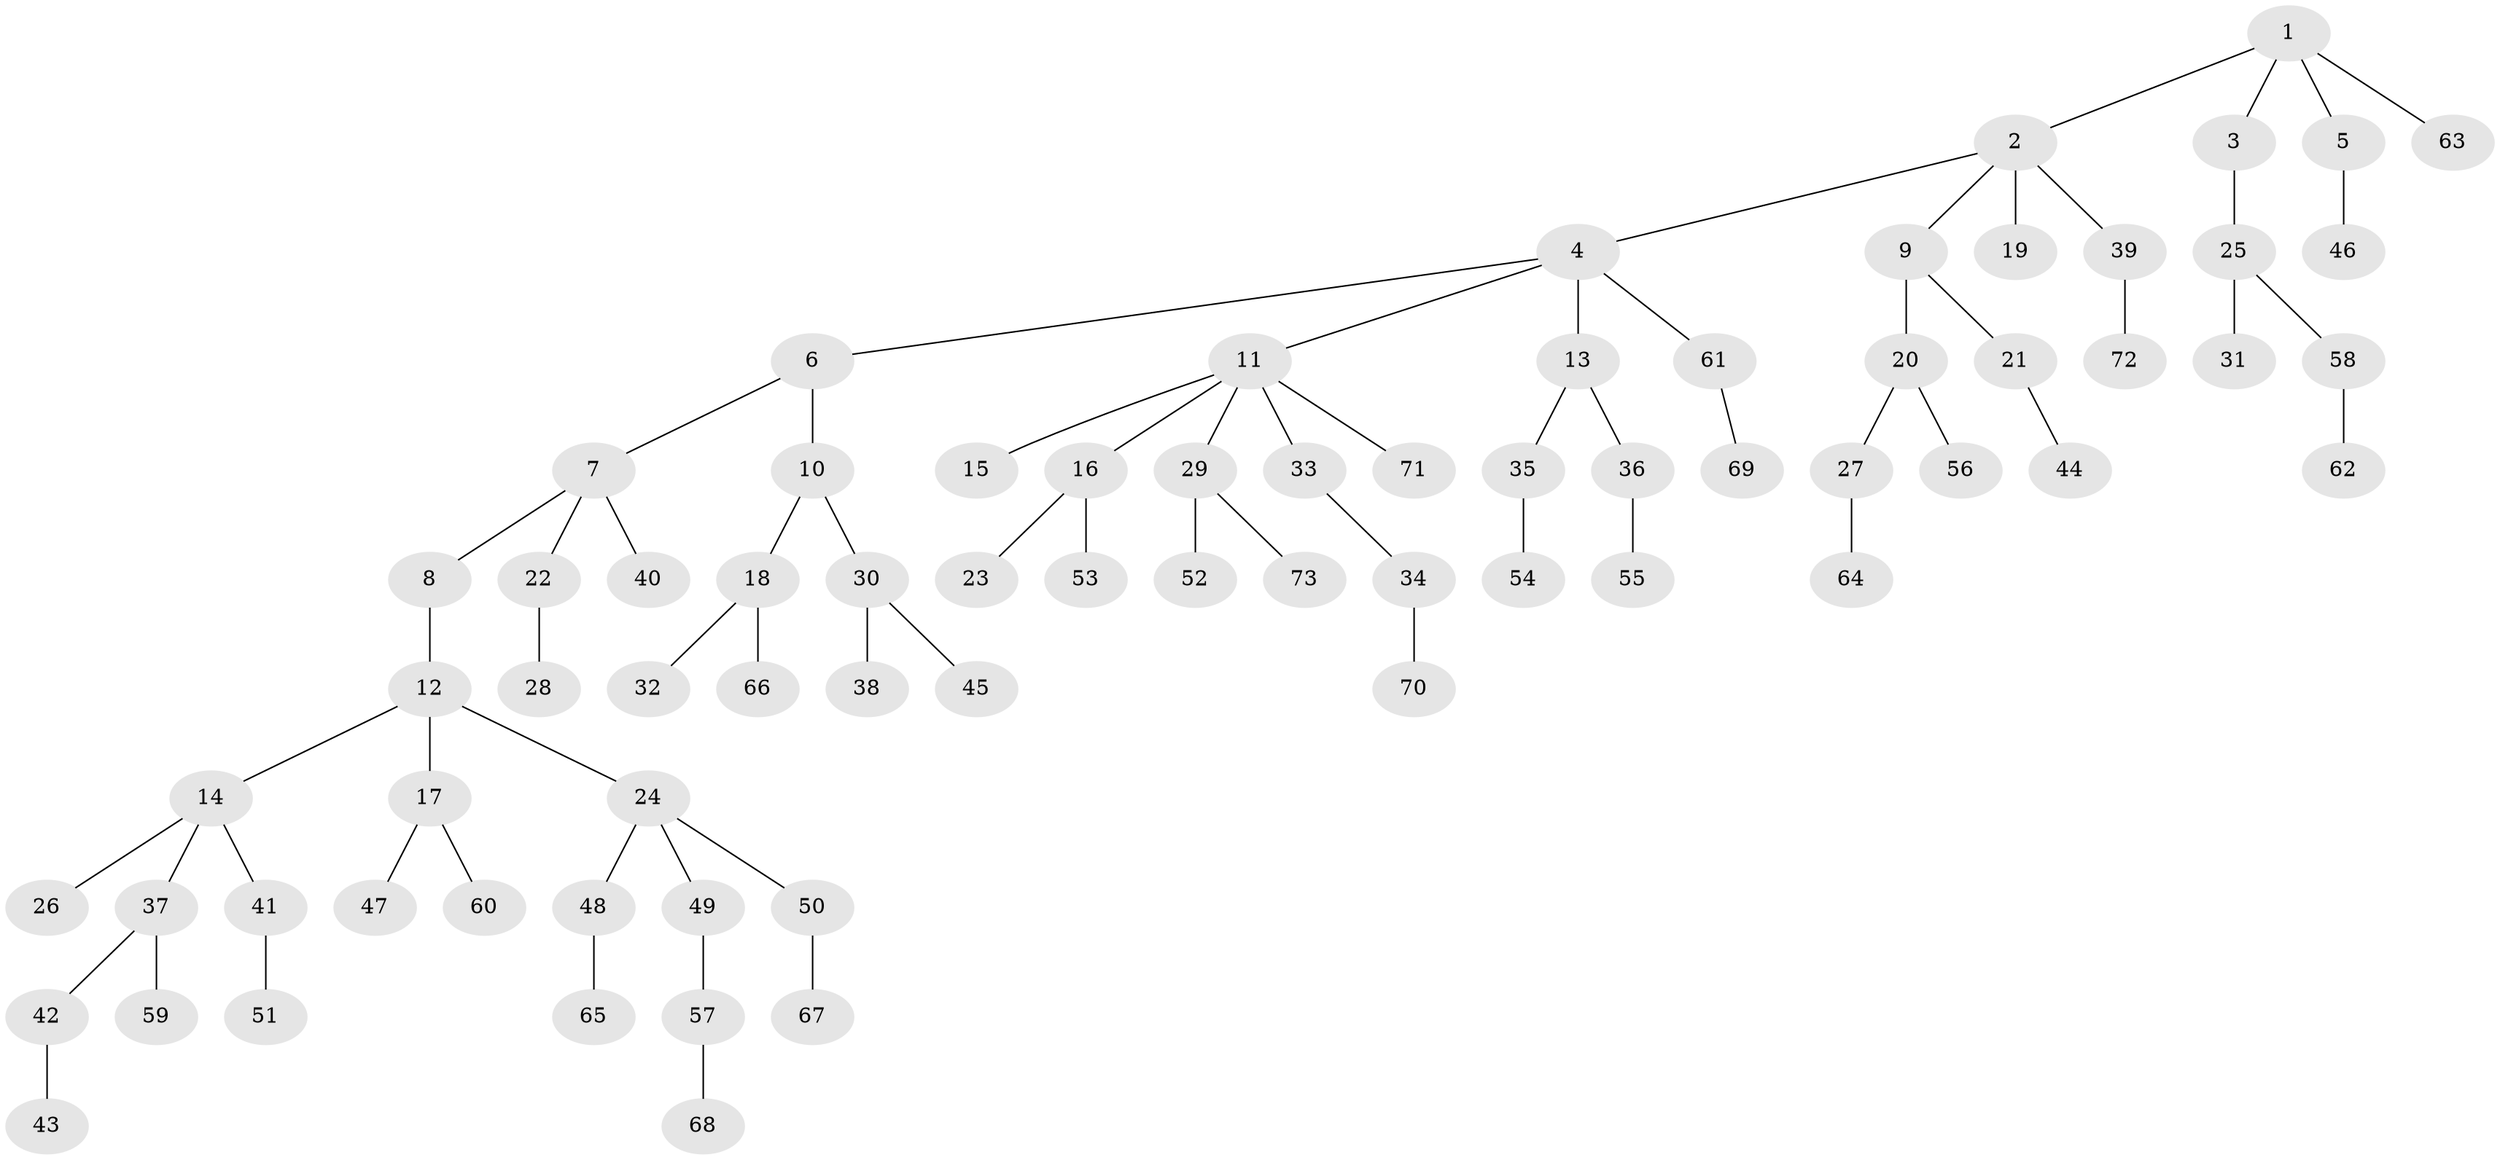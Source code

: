// coarse degree distribution, {3: 0.044444444444444446, 4: 0.13333333333333333, 2: 0.13333333333333333, 6: 0.022222222222222223, 1: 0.6222222222222222, 7: 0.022222222222222223, 5: 0.022222222222222223}
// Generated by graph-tools (version 1.1) at 2025/52/02/27/25 19:52:12]
// undirected, 73 vertices, 72 edges
graph export_dot {
graph [start="1"]
  node [color=gray90,style=filled];
  1;
  2;
  3;
  4;
  5;
  6;
  7;
  8;
  9;
  10;
  11;
  12;
  13;
  14;
  15;
  16;
  17;
  18;
  19;
  20;
  21;
  22;
  23;
  24;
  25;
  26;
  27;
  28;
  29;
  30;
  31;
  32;
  33;
  34;
  35;
  36;
  37;
  38;
  39;
  40;
  41;
  42;
  43;
  44;
  45;
  46;
  47;
  48;
  49;
  50;
  51;
  52;
  53;
  54;
  55;
  56;
  57;
  58;
  59;
  60;
  61;
  62;
  63;
  64;
  65;
  66;
  67;
  68;
  69;
  70;
  71;
  72;
  73;
  1 -- 2;
  1 -- 3;
  1 -- 5;
  1 -- 63;
  2 -- 4;
  2 -- 9;
  2 -- 19;
  2 -- 39;
  3 -- 25;
  4 -- 6;
  4 -- 11;
  4 -- 13;
  4 -- 61;
  5 -- 46;
  6 -- 7;
  6 -- 10;
  7 -- 8;
  7 -- 22;
  7 -- 40;
  8 -- 12;
  9 -- 20;
  9 -- 21;
  10 -- 18;
  10 -- 30;
  11 -- 15;
  11 -- 16;
  11 -- 29;
  11 -- 33;
  11 -- 71;
  12 -- 14;
  12 -- 17;
  12 -- 24;
  13 -- 35;
  13 -- 36;
  14 -- 26;
  14 -- 37;
  14 -- 41;
  16 -- 23;
  16 -- 53;
  17 -- 47;
  17 -- 60;
  18 -- 32;
  18 -- 66;
  20 -- 27;
  20 -- 56;
  21 -- 44;
  22 -- 28;
  24 -- 48;
  24 -- 49;
  24 -- 50;
  25 -- 31;
  25 -- 58;
  27 -- 64;
  29 -- 52;
  29 -- 73;
  30 -- 38;
  30 -- 45;
  33 -- 34;
  34 -- 70;
  35 -- 54;
  36 -- 55;
  37 -- 42;
  37 -- 59;
  39 -- 72;
  41 -- 51;
  42 -- 43;
  48 -- 65;
  49 -- 57;
  50 -- 67;
  57 -- 68;
  58 -- 62;
  61 -- 69;
}
